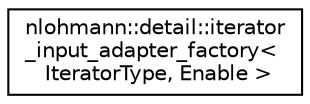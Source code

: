 digraph "Graphical Class Hierarchy"
{
  edge [fontname="Helvetica",fontsize="10",labelfontname="Helvetica",labelfontsize="10"];
  node [fontname="Helvetica",fontsize="10",shape=record];
  rankdir="LR";
  Node0 [label="nlohmann::detail::iterator\l_input_adapter_factory\<\l IteratorType, Enable \>",height=0.2,width=0.4,color="black", fillcolor="white", style="filled",URL="$structnlohmann_1_1detail_1_1iterator__input__adapter__factory.html"];
}
